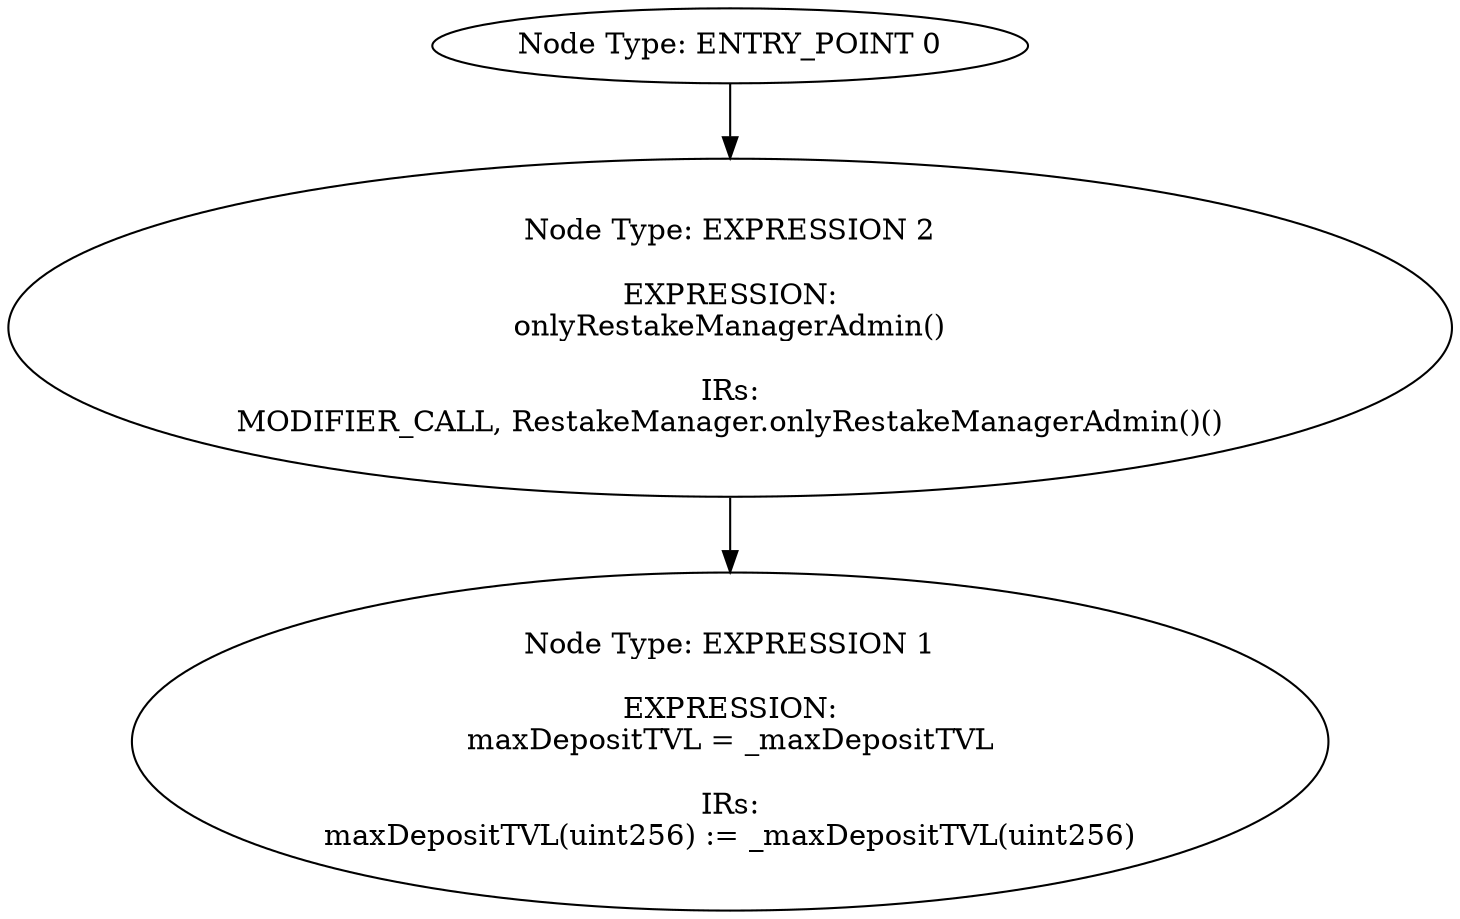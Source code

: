 digraph{
0[label="Node Type: ENTRY_POINT 0
"];
0->2;
1[label="Node Type: EXPRESSION 1

EXPRESSION:
maxDepositTVL = _maxDepositTVL

IRs:
maxDepositTVL(uint256) := _maxDepositTVL(uint256)"];
2[label="Node Type: EXPRESSION 2

EXPRESSION:
onlyRestakeManagerAdmin()

IRs:
MODIFIER_CALL, RestakeManager.onlyRestakeManagerAdmin()()"];
2->1;
}

